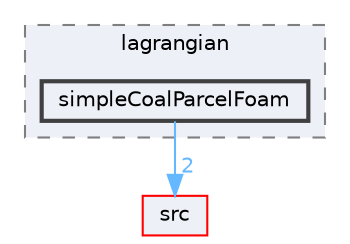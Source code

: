 digraph "applications/solvers/lagrangian/simpleCoalParcelFoam"
{
 // LATEX_PDF_SIZE
  bgcolor="transparent";
  edge [fontname=Helvetica,fontsize=10,labelfontname=Helvetica,labelfontsize=10];
  node [fontname=Helvetica,fontsize=10,shape=box,height=0.2,width=0.4];
  compound=true
  subgraph clusterdir_9e1aaabb0e6f6026c8abb09c4d63ec18 {
    graph [ bgcolor="#edf0f7", pencolor="grey50", label="lagrangian", fontname=Helvetica,fontsize=10 style="filled,dashed", URL="dir_9e1aaabb0e6f6026c8abb09c4d63ec18.html",tooltip=""]
  dir_0983e0fb40c38fbd019a5c2737c51864 [label="simpleCoalParcelFoam", fillcolor="#edf0f7", color="grey25", style="filled,bold", URL="dir_0983e0fb40c38fbd019a5c2737c51864.html",tooltip=""];
  }
  dir_68267d1309a1af8e8297ef4c3efbcdba [label="src", fillcolor="#edf0f7", color="red", style="filled", URL="dir_68267d1309a1af8e8297ef4c3efbcdba.html",tooltip=""];
  dir_0983e0fb40c38fbd019a5c2737c51864->dir_68267d1309a1af8e8297ef4c3efbcdba [headlabel="2", labeldistance=1.5 headhref="dir_003529_003729.html" href="dir_003529_003729.html" color="steelblue1" fontcolor="steelblue1"];
}
